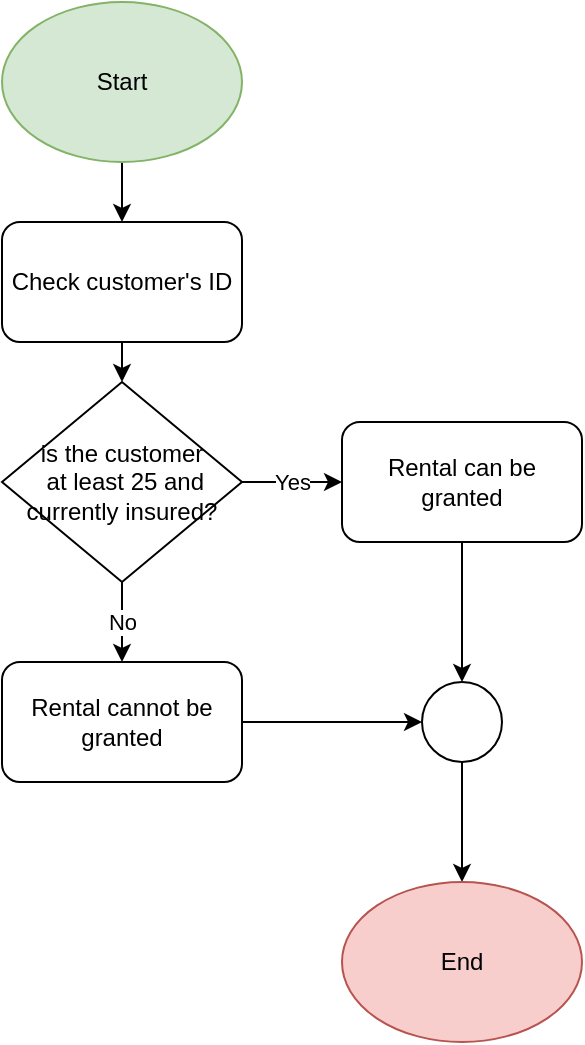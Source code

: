 <mxfile version="24.7.10">
  <diagram name="Page-1" id="Qo8LJjsgdHMxlecdMoCS">
    <mxGraphModel dx="1430" dy="763" grid="1" gridSize="10" guides="1" tooltips="1" connect="1" arrows="1" fold="1" page="1" pageScale="1" pageWidth="850" pageHeight="1100" math="0" shadow="0">
      <root>
        <mxCell id="0" />
        <mxCell id="1" parent="0" />
        <mxCell id="P1bPsyXFWGVqgT9vlOX6-7" style="edgeStyle=orthogonalEdgeStyle;rounded=0;orthogonalLoop=1;jettySize=auto;html=1;exitX=0.5;exitY=1;exitDx=0;exitDy=0;entryX=0.5;entryY=0;entryDx=0;entryDy=0;" edge="1" parent="1" source="P1bPsyXFWGVqgT9vlOX6-1" target="P1bPsyXFWGVqgT9vlOX6-2">
          <mxGeometry relative="1" as="geometry" />
        </mxCell>
        <mxCell id="P1bPsyXFWGVqgT9vlOX6-1" value="Start" style="ellipse;whiteSpace=wrap;html=1;fillColor=#d5e8d4;strokeColor=#82b366;" vertex="1" parent="1">
          <mxGeometry x="50" y="70" width="120" height="80" as="geometry" />
        </mxCell>
        <mxCell id="P1bPsyXFWGVqgT9vlOX6-8" style="edgeStyle=orthogonalEdgeStyle;rounded=0;orthogonalLoop=1;jettySize=auto;html=1;exitX=0.5;exitY=1;exitDx=0;exitDy=0;entryX=0.5;entryY=0;entryDx=0;entryDy=0;" edge="1" parent="1" source="P1bPsyXFWGVqgT9vlOX6-2" target="P1bPsyXFWGVqgT9vlOX6-3">
          <mxGeometry relative="1" as="geometry" />
        </mxCell>
        <mxCell id="P1bPsyXFWGVqgT9vlOX6-2" value="Check customer&#39;s ID" style="rounded=1;whiteSpace=wrap;html=1;" vertex="1" parent="1">
          <mxGeometry x="50" y="180" width="120" height="60" as="geometry" />
        </mxCell>
        <mxCell id="P1bPsyXFWGVqgT9vlOX6-9" value="Yes" style="edgeStyle=orthogonalEdgeStyle;rounded=0;orthogonalLoop=1;jettySize=auto;html=1;exitX=1;exitY=0.5;exitDx=0;exitDy=0;" edge="1" parent="1" source="P1bPsyXFWGVqgT9vlOX6-3" target="P1bPsyXFWGVqgT9vlOX6-5">
          <mxGeometry relative="1" as="geometry" />
        </mxCell>
        <mxCell id="P1bPsyXFWGVqgT9vlOX6-10" value="No" style="edgeStyle=orthogonalEdgeStyle;rounded=0;orthogonalLoop=1;jettySize=auto;html=1;exitX=0.5;exitY=1;exitDx=0;exitDy=0;entryX=0.5;entryY=0;entryDx=0;entryDy=0;" edge="1" parent="1" source="P1bPsyXFWGVqgT9vlOX6-3" target="P1bPsyXFWGVqgT9vlOX6-4">
          <mxGeometry relative="1" as="geometry" />
        </mxCell>
        <mxCell id="P1bPsyXFWGVqgT9vlOX6-3" value="is the customer&lt;br&gt;&amp;nbsp;at least 25 and currently insured?" style="rhombus;whiteSpace=wrap;html=1;" vertex="1" parent="1">
          <mxGeometry x="50" y="260" width="120" height="100" as="geometry" />
        </mxCell>
        <mxCell id="P1bPsyXFWGVqgT9vlOX6-12" value="" style="edgeStyle=orthogonalEdgeStyle;rounded=0;orthogonalLoop=1;jettySize=auto;html=1;" edge="1" parent="1" source="P1bPsyXFWGVqgT9vlOX6-4" target="P1bPsyXFWGVqgT9vlOX6-6">
          <mxGeometry relative="1" as="geometry" />
        </mxCell>
        <mxCell id="P1bPsyXFWGVqgT9vlOX6-4" value="Rental cannot be granted" style="rounded=1;whiteSpace=wrap;html=1;" vertex="1" parent="1">
          <mxGeometry x="50" y="400" width="120" height="60" as="geometry" />
        </mxCell>
        <mxCell id="P1bPsyXFWGVqgT9vlOX6-11" value="" style="edgeStyle=orthogonalEdgeStyle;rounded=0;orthogonalLoop=1;jettySize=auto;html=1;" edge="1" parent="1" source="P1bPsyXFWGVqgT9vlOX6-5" target="P1bPsyXFWGVqgT9vlOX6-6">
          <mxGeometry relative="1" as="geometry" />
        </mxCell>
        <mxCell id="P1bPsyXFWGVqgT9vlOX6-5" value="Rental can be granted" style="rounded=1;whiteSpace=wrap;html=1;" vertex="1" parent="1">
          <mxGeometry x="220" y="280" width="120" height="60" as="geometry" />
        </mxCell>
        <mxCell id="P1bPsyXFWGVqgT9vlOX6-14" value="" style="edgeStyle=orthogonalEdgeStyle;rounded=0;orthogonalLoop=1;jettySize=auto;html=1;" edge="1" parent="1" source="P1bPsyXFWGVqgT9vlOX6-6" target="P1bPsyXFWGVqgT9vlOX6-13">
          <mxGeometry relative="1" as="geometry" />
        </mxCell>
        <mxCell id="P1bPsyXFWGVqgT9vlOX6-6" value="" style="ellipse;whiteSpace=wrap;html=1;aspect=fixed;" vertex="1" parent="1">
          <mxGeometry x="260" y="410" width="40" height="40" as="geometry" />
        </mxCell>
        <mxCell id="P1bPsyXFWGVqgT9vlOX6-13" value="End" style="ellipse;whiteSpace=wrap;html=1;fillColor=#f8cecc;strokeColor=#b85450;" vertex="1" parent="1">
          <mxGeometry x="220" y="510" width="120" height="80" as="geometry" />
        </mxCell>
      </root>
    </mxGraphModel>
  </diagram>
</mxfile>

